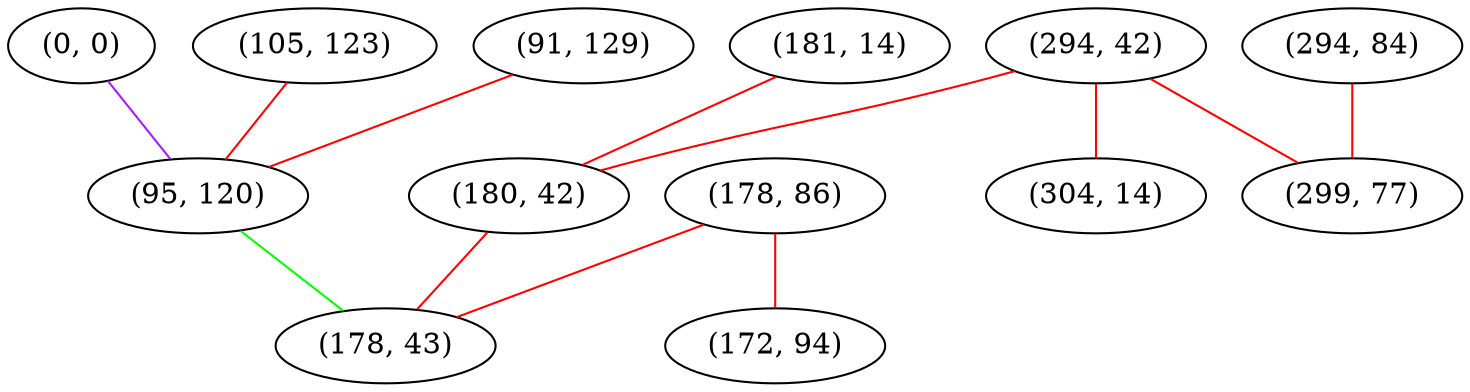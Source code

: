graph "" {
"(181, 14)";
"(178, 86)";
"(294, 84)";
"(294, 42)";
"(0, 0)";
"(105, 123)";
"(180, 42)";
"(91, 129)";
"(95, 120)";
"(172, 94)";
"(304, 14)";
"(178, 43)";
"(299, 77)";
"(181, 14)" -- "(180, 42)"  [color=red, key=0, weight=1];
"(178, 86)" -- "(178, 43)"  [color=red, key=0, weight=1];
"(178, 86)" -- "(172, 94)"  [color=red, key=0, weight=1];
"(294, 84)" -- "(299, 77)"  [color=red, key=0, weight=1];
"(294, 42)" -- "(180, 42)"  [color=red, key=0, weight=1];
"(294, 42)" -- "(304, 14)"  [color=red, key=0, weight=1];
"(294, 42)" -- "(299, 77)"  [color=red, key=0, weight=1];
"(0, 0)" -- "(95, 120)"  [color=purple, key=0, weight=4];
"(105, 123)" -- "(95, 120)"  [color=red, key=0, weight=1];
"(180, 42)" -- "(178, 43)"  [color=red, key=0, weight=1];
"(91, 129)" -- "(95, 120)"  [color=red, key=0, weight=1];
"(95, 120)" -- "(178, 43)"  [color=green, key=0, weight=2];
}
